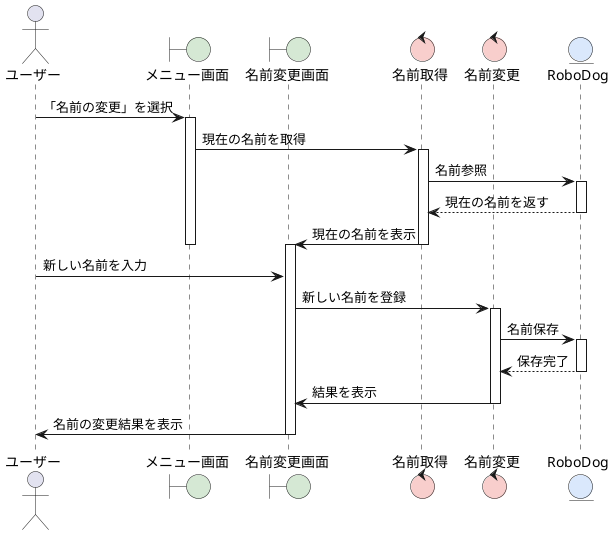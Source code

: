 @startuml 名前変更シーケンス図

skinparam BoundaryBackgroundColor #D5E8D4
skinparam ControlBackgroundColor  #F8CECC
skinparam EntityBackgroundColor   #DAE8FC


actor ユーザー as user
Boundary メニュー画面 as menu
Boundary 名前変更画面 as nameChange
control 名前取得 as getName
control 名前変更 as registerName
entity RoboDog


user -> menu: 「名前の変更」を選択
activate menu
menu -> getName: 現在の名前を取得
activate getName
getName -> RoboDog: 名前参照
activate RoboDog
RoboDog --> getName: 現在の名前を返す
deactivate RoboDog
getName -> nameChange: 現在の名前を表示
deactivate getName
deactivate menu
activate nameChange
user -> nameChange: 新しい名前を入力
nameChange -> registerName: 新しい名前を登録
activate registerName
registerName -> RoboDog: 名前保存
activate RoboDog
RoboDog --> registerName: 保存完了
deactivate RoboDog
registerName -> nameChange: 結果を表示
deactivate registerName
nameChange -> user: 名前の変更結果を表示
deactivate nameChange

@enduml